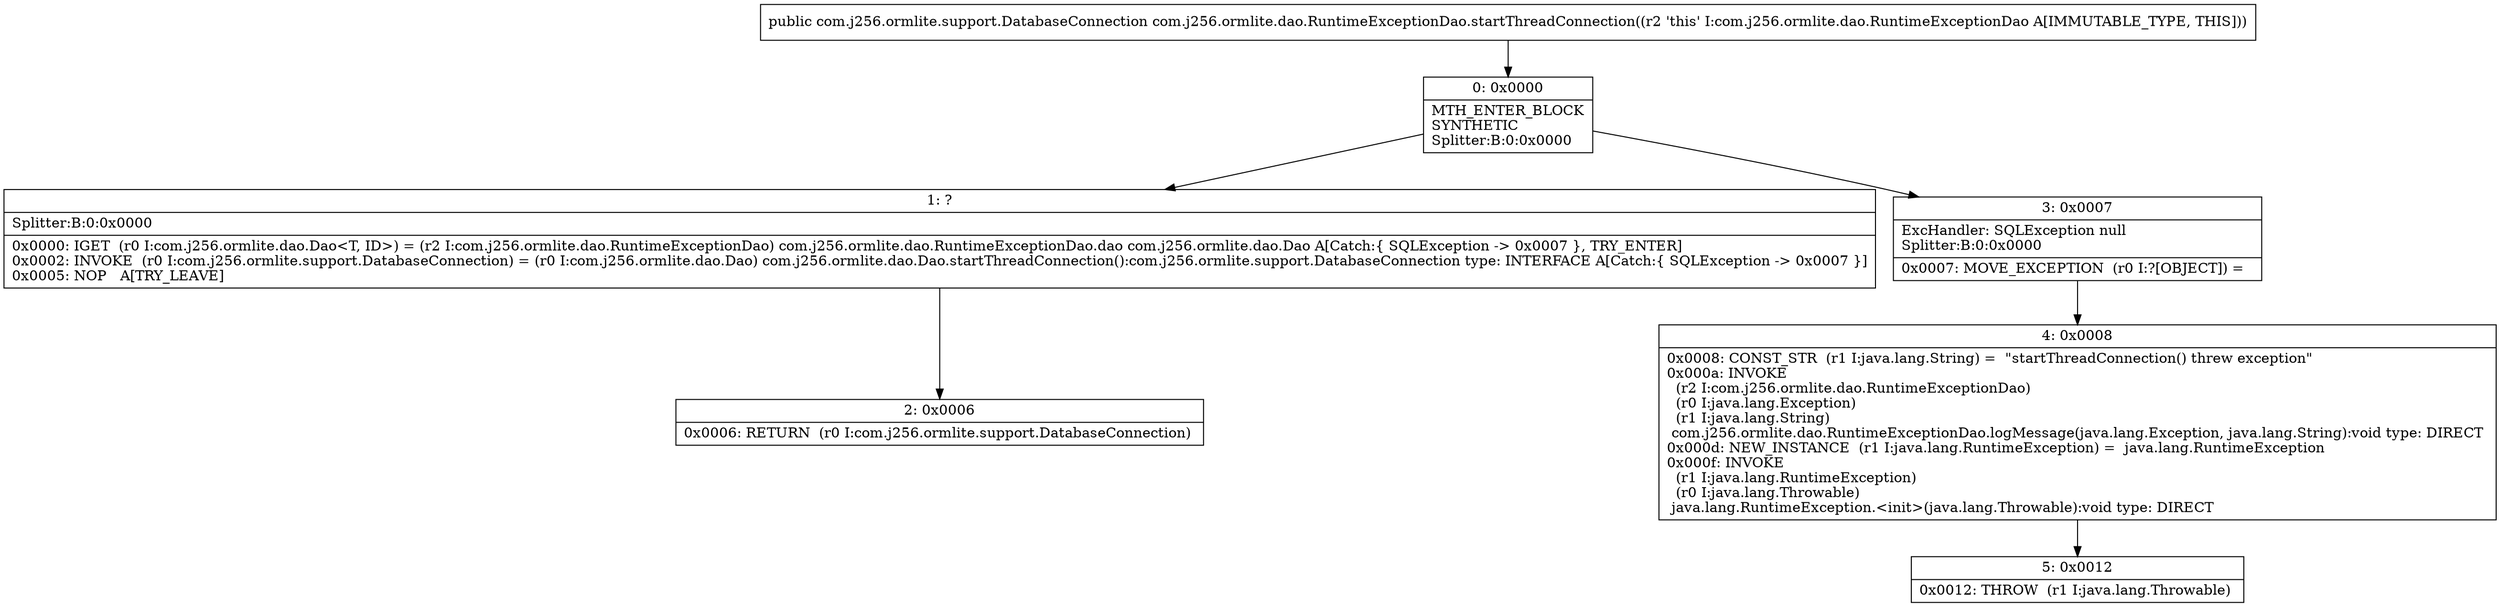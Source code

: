 digraph "CFG forcom.j256.ormlite.dao.RuntimeExceptionDao.startThreadConnection()Lcom\/j256\/ormlite\/support\/DatabaseConnection;" {
Node_0 [shape=record,label="{0\:\ 0x0000|MTH_ENTER_BLOCK\lSYNTHETIC\lSplitter:B:0:0x0000\l}"];
Node_1 [shape=record,label="{1\:\ ?|Splitter:B:0:0x0000\l|0x0000: IGET  (r0 I:com.j256.ormlite.dao.Dao\<T, ID\>) = (r2 I:com.j256.ormlite.dao.RuntimeExceptionDao) com.j256.ormlite.dao.RuntimeExceptionDao.dao com.j256.ormlite.dao.Dao A[Catch:\{ SQLException \-\> 0x0007 \}, TRY_ENTER]\l0x0002: INVOKE  (r0 I:com.j256.ormlite.support.DatabaseConnection) = (r0 I:com.j256.ormlite.dao.Dao) com.j256.ormlite.dao.Dao.startThreadConnection():com.j256.ormlite.support.DatabaseConnection type: INTERFACE A[Catch:\{ SQLException \-\> 0x0007 \}]\l0x0005: NOP   A[TRY_LEAVE]\l}"];
Node_2 [shape=record,label="{2\:\ 0x0006|0x0006: RETURN  (r0 I:com.j256.ormlite.support.DatabaseConnection) \l}"];
Node_3 [shape=record,label="{3\:\ 0x0007|ExcHandler: SQLException null\lSplitter:B:0:0x0000\l|0x0007: MOVE_EXCEPTION  (r0 I:?[OBJECT]) =  \l}"];
Node_4 [shape=record,label="{4\:\ 0x0008|0x0008: CONST_STR  (r1 I:java.lang.String) =  \"startThreadConnection() threw exception\" \l0x000a: INVOKE  \l  (r2 I:com.j256.ormlite.dao.RuntimeExceptionDao)\l  (r0 I:java.lang.Exception)\l  (r1 I:java.lang.String)\l com.j256.ormlite.dao.RuntimeExceptionDao.logMessage(java.lang.Exception, java.lang.String):void type: DIRECT \l0x000d: NEW_INSTANCE  (r1 I:java.lang.RuntimeException) =  java.lang.RuntimeException \l0x000f: INVOKE  \l  (r1 I:java.lang.RuntimeException)\l  (r0 I:java.lang.Throwable)\l java.lang.RuntimeException.\<init\>(java.lang.Throwable):void type: DIRECT \l}"];
Node_5 [shape=record,label="{5\:\ 0x0012|0x0012: THROW  (r1 I:java.lang.Throwable) \l}"];
MethodNode[shape=record,label="{public com.j256.ormlite.support.DatabaseConnection com.j256.ormlite.dao.RuntimeExceptionDao.startThreadConnection((r2 'this' I:com.j256.ormlite.dao.RuntimeExceptionDao A[IMMUTABLE_TYPE, THIS])) }"];
MethodNode -> Node_0;
Node_0 -> Node_1;
Node_0 -> Node_3;
Node_1 -> Node_2;
Node_3 -> Node_4;
Node_4 -> Node_5;
}

